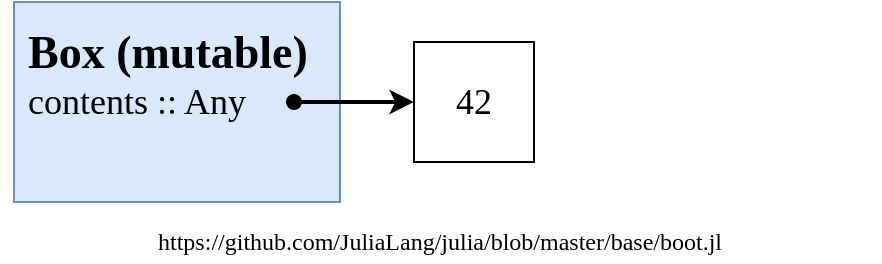 <mxfile version="12.6.5" type="device" pages="3"><diagram id="YmpV49lYTXznSyRhv6is" name="p1"><mxGraphModel dx="786" dy="509" grid="1" gridSize="10" guides="1" tooltips="1" connect="1" arrows="1" fold="1" page="1" pageScale="1" pageWidth="827" pageHeight="1169" math="0" shadow="0" extFonts="Nunito^https://fonts.googleapis.com/css?family=Nunito|Baloo^https://fonts.googleapis.com/css?family=Baloo|Fredoka One^https://fonts.googleapis.com/css?family=Fredoka+One|Fira Code^https://fonts.googleapis.com/css?family=Fira+Code"><root><mxCell id="0"/><mxCell id="1" parent="0"/><mxCell id="nWJKCtxIKOPiAnwTMP48-15" value="&lt;font&gt;&lt;b style=&quot;font-size: 23px&quot;&gt;&lt;font style=&quot;font-size: 23px&quot; face=&quot;Nunito&quot;&gt;Box (mutable)&lt;/font&gt;&lt;br&gt;&lt;/b&gt;&lt;font face=&quot;Nunito&quot; style=&quot;font-size: 18px&quot;&gt;contents :: Any&lt;/font&gt;&lt;/font&gt;" style="rounded=0;whiteSpace=wrap;html=1;align=left;verticalAlign=top;spacingLeft=5;spacingBottom=5;spacingRight=5;spacingTop=5;fillColor=#dae8fc;strokeColor=#6c8ebf;" parent="1" vertex="1"><mxGeometry x="37" y="40" width="163" height="100" as="geometry"/></mxCell><mxCell id="nWJKCtxIKOPiAnwTMP48-12" value="&lt;font style=&quot;font-size: 18px&quot; face=&quot;Nunito&quot;&gt;42&lt;/font&gt;" style="rounded=0;whiteSpace=wrap;html=1;" parent="1" vertex="1"><mxGeometry x="237" y="60" width="60" height="60" as="geometry"/></mxCell><mxCell id="nWJKCtxIKOPiAnwTMP48-14" value="" style="endArrow=classic;html=1;strokeColor=#000000;strokeWidth=2;startArrow=oval;startFill=1;entryX=0;entryY=0.5;entryDx=0;entryDy=0;" parent="1" target="nWJKCtxIKOPiAnwTMP48-12" edge="1"><mxGeometry width="50" height="50" relative="1" as="geometry"><mxPoint x="177" y="90" as="sourcePoint"/><mxPoint x="177" y="150" as="targetPoint"/></mxGeometry></mxCell><mxCell id="nWJKCtxIKOPiAnwTMP48-16" value="&lt;font face=&quot;Fira Code&quot;&gt;https://github.com/JuliaLang/julia/blob/master/base/boot.jl&lt;/font&gt;" style="text;html=1;strokeColor=none;fillColor=none;align=center;verticalAlign=middle;whiteSpace=wrap;rounded=0;" parent="1" vertex="1"><mxGeometry x="30" y="150" width="440" height="20" as="geometry"/></mxCell></root></mxGraphModel></diagram><diagram id="yLZtMkI2DEGZOsI-USnB" name="p2"><mxGraphModel dx="786" dy="509" grid="0" gridSize="10" guides="1" tooltips="1" connect="1" arrows="1" fold="1" page="1" pageScale="1" pageWidth="827" pageHeight="1169" math="0" shadow="0"><root><mxCell id="x26gAKynbUTGqsM4WzVq-0"/><mxCell id="x26gAKynbUTGqsM4WzVq-1" parent="x26gAKynbUTGqsM4WzVq-0"/><mxCell id="x26gAKynbUTGqsM4WzVq-5" value="" style="rounded=0;whiteSpace=wrap;html=1;align=left;verticalAlign=top;spacingLeft=5;spacingBottom=5;spacingRight=5;spacingTop=5;fillColor=#dae8fc;strokeColor=#6c8ebf;" parent="x26gAKynbUTGqsM4WzVq-1" vertex="1"><mxGeometry x="40" y="300" width="260" height="80" as="geometry"/></mxCell><mxCell id="x26gAKynbUTGqsM4WzVq-6" value="&lt;font&gt;&lt;font face=&quot;Nunito&quot; style=&quot;font-size: 18px&quot;&gt;contents :: Int64&lt;/font&gt;&lt;/font&gt;" style="rounded=0;whiteSpace=wrap;html=1;align=left;verticalAlign=middle;spacingLeft=5;spacingBottom=5;spacingRight=5;spacingTop=5;fillColor=#dae8fc;strokeColor=#6c8ebf;" parent="x26gAKynbUTGqsM4WzVq-1" vertex="1"><mxGeometry x="40" y="60" width="200" height="50" as="geometry"/></mxCell><mxCell id="x26gAKynbUTGqsM4WzVq-7" value="&lt;font style=&quot;font-size: 18px&quot; face=&quot;Nunito&quot;&gt;1&lt;/font&gt;" style="rounded=0;whiteSpace=wrap;html=1;" parent="x26gAKynbUTGqsM4WzVq-1" vertex="1"><mxGeometry x="268.5" y="55" width="60" height="60" as="geometry"/></mxCell><mxCell id="x26gAKynbUTGqsM4WzVq-8" value="&lt;font&gt;&lt;font face=&quot;Nunito&quot; style=&quot;font-size: 18px&quot;&gt;contents :: Float64&lt;/font&gt;&lt;/font&gt;" style="rounded=0;whiteSpace=wrap;html=1;align=left;verticalAlign=middle;spacingLeft=5;spacingBottom=5;spacingRight=5;spacingTop=5;fillColor=#dae8fc;strokeColor=#6c8ebf;" parent="x26gAKynbUTGqsM4WzVq-1" vertex="1"><mxGeometry x="40" y="123" width="200" height="50" as="geometry"/></mxCell><mxCell id="x26gAKynbUTGqsM4WzVq-9" value="&lt;font style=&quot;font-size: 18px&quot; face=&quot;Nunito&quot;&gt;2.0&lt;/font&gt;" style="rounded=0;whiteSpace=wrap;html=1;" parent="x26gAKynbUTGqsM4WzVq-1" vertex="1"><mxGeometry x="268.5" y="118" width="81.5" height="60" as="geometry"/></mxCell><mxCell id="x26gAKynbUTGqsM4WzVq-10" value="&lt;font face=&quot;Nunito&quot;&gt;&lt;font&gt;&lt;font style=&quot;font-size: 18px&quot;&gt;contents ::&amp;nbsp;&lt;/font&gt;&lt;/font&gt;&lt;span style=&quot;font-size: 18px&quot;&gt;Irrational{:π}&lt;/span&gt;&lt;/font&gt;" style="rounded=0;whiteSpace=wrap;html=1;align=left;verticalAlign=middle;spacingLeft=5;spacingBottom=5;spacingRight=5;spacingTop=5;fillColor=#dae8fc;strokeColor=#6c8ebf;" parent="x26gAKynbUTGqsM4WzVq-1" vertex="1"><mxGeometry x="40" y="186" width="200" height="50" as="geometry"/></mxCell><mxCell id="x26gAKynbUTGqsM4WzVq-11" value="&lt;span style=&quot;font-family: &amp;#34;nunito&amp;#34; ; font-size: 18px ; text-align: left&quot;&gt;π&lt;/span&gt;" style="rounded=0;whiteSpace=wrap;html=1;" parent="x26gAKynbUTGqsM4WzVq-1" vertex="1"><mxGeometry x="268.5" y="181" width="119" height="60" as="geometry"/></mxCell><mxCell id="x26gAKynbUTGqsM4WzVq-12" value="&lt;font style=&quot;font-size: 18px&quot; face=&quot;Nunito&quot;&gt;2.0&lt;/font&gt;" style="rounded=0;whiteSpace=wrap;html=1;" parent="x26gAKynbUTGqsM4WzVq-1" vertex="1"><mxGeometry x="130" y="310" width="80" height="60" as="geometry"/></mxCell><mxCell id="x26gAKynbUTGqsM4WzVq-13" value="&lt;font style=&quot;font-size: 18px&quot; face=&quot;Nunito&quot;&gt;1.0&lt;/font&gt;" style="rounded=0;whiteSpace=wrap;html=1;" parent="x26gAKynbUTGqsM4WzVq-1" vertex="1"><mxGeometry x="50" y="310" width="80" height="60" as="geometry"/></mxCell><mxCell id="x26gAKynbUTGqsM4WzVq-14" value="&lt;font style=&quot;font-size: 18px&quot; face=&quot;Nunito&quot;&gt;3.142&lt;/font&gt;" style="rounded=0;whiteSpace=wrap;html=1;" parent="x26gAKynbUTGqsM4WzVq-1" vertex="1"><mxGeometry x="210" y="310" width="80" height="60" as="geometry"/></mxCell><mxCell id="x26gAKynbUTGqsM4WzVq-15" value="&lt;font face=&quot;Fira Code&quot; style=&quot;font-size: 18px&quot;&gt;a = Real[]&lt;/font&gt;" style="text;html=1;strokeColor=none;fillColor=none;align=center;verticalAlign=middle;whiteSpace=wrap;rounded=0;" parent="x26gAKynbUTGqsM4WzVq-1" vertex="1"><mxGeometry x="38.5" y="30" width="193" height="20" as="geometry"/></mxCell><mxCell id="x26gAKynbUTGqsM4WzVq-16" value="&lt;font face=&quot;Fira Code&quot; style=&quot;font-size: 18px&quot;&gt;a = Float64[]&lt;/font&gt;" style="text;html=1;strokeColor=none;fillColor=none;align=center;verticalAlign=middle;whiteSpace=wrap;rounded=0;" parent="x26gAKynbUTGqsM4WzVq-1" vertex="1"><mxGeometry x="58.5" y="270" width="193" height="20" as="geometry"/></mxCell><mxCell id="x26gAKynbUTGqsM4WzVq-17" value="" style="endArrow=classic;html=1;strokeColor=#000000;strokeWidth=2;startArrow=oval;startFill=1;entryX=0;entryY=0.5;entryDx=0;entryDy=0;" parent="x26gAKynbUTGqsM4WzVq-1" target="x26gAKynbUTGqsM4WzVq-7" edge="1"><mxGeometry width="50" height="50" relative="1" as="geometry"><mxPoint x="187" y="84.5" as="sourcePoint"/><mxPoint x="247" y="84.5" as="targetPoint"/></mxGeometry></mxCell><mxCell id="x26gAKynbUTGqsM4WzVq-18" value="" style="endArrow=classic;html=1;strokeColor=#000000;strokeWidth=2;startArrow=oval;startFill=1;" parent="x26gAKynbUTGqsM4WzVq-1" edge="1"><mxGeometry width="50" height="50" relative="1" as="geometry"><mxPoint x="210" y="148" as="sourcePoint"/><mxPoint x="269" y="148" as="targetPoint"/></mxGeometry></mxCell><mxCell id="x26gAKynbUTGqsM4WzVq-19" value="" style="endArrow=classic;html=1;strokeColor=#000000;strokeWidth=2;startArrow=oval;startFill=1;" parent="x26gAKynbUTGqsM4WzVq-1" target="x26gAKynbUTGqsM4WzVq-11" edge="1"><mxGeometry width="50" height="50" relative="1" as="geometry"><mxPoint x="240" y="211.0" as="sourcePoint"/><mxPoint x="272.5" y="210.5" as="targetPoint"/></mxGeometry></mxCell></root></mxGraphModel></diagram><diagram id="mkglAKWsk7_qZHixFVPd" name="p3"><mxGraphModel dx="786" dy="509" grid="0" gridSize="10" guides="1" tooltips="1" connect="1" arrows="1" fold="1" page="1" pageScale="1" pageWidth="827" pageHeight="1169" math="0" shadow="0"><root><mxCell id="ARLz71vIZxJGBijqjGd4-0"/><mxCell id="ARLz71vIZxJGBijqjGd4-1" parent="ARLz71vIZxJGBijqjGd4-0"/><mxCell id="ARLz71vIZxJGBijqjGd4-2" value="&lt;span style=&quot;font-family: &amp;#34;nunito&amp;#34; ; font-size: 18px ; text-align: left&quot;&gt;π&lt;/span&gt;" style="rounded=0;whiteSpace=wrap;html=1;" parent="ARLz71vIZxJGBijqjGd4-1" vertex="1"><mxGeometry x="320" y="170" width="119" height="60" as="geometry"/></mxCell><mxCell id="ARLz71vIZxJGBijqjGd4-3" value="&lt;font style=&quot;font-size: 18px&quot; face=&quot;Nunito&quot;&gt;2.0&lt;/font&gt;" style="rounded=0;whiteSpace=wrap;html=1;" parent="ARLz71vIZxJGBijqjGd4-1" vertex="1"><mxGeometry x="300" y="130" width="80" height="60" as="geometry"/></mxCell><mxCell id="ARLz71vIZxJGBijqjGd4-4" value="" style="rounded=0;whiteSpace=wrap;html=1;align=left;verticalAlign=middle;spacingLeft=5;spacingBottom=5;spacingRight=5;spacingTop=5;fillColor=#d5e8d4;strokeColor=#82b366;" parent="ARLz71vIZxJGBijqjGd4-1" vertex="1"><mxGeometry x="30" y="20" width="221.5" height="130" as="geometry"/></mxCell><mxCell id="ARLz71vIZxJGBijqjGd4-5" value="&lt;font&gt;&lt;font face=&quot;Nunito&quot; style=&quot;font-size: 18px&quot;&gt;contents :: Any&lt;/font&gt;&lt;/font&gt;" style="rounded=0;whiteSpace=wrap;html=1;align=left;verticalAlign=middle;spacingLeft=5;spacingBottom=5;spacingRight=5;spacingTop=5;fillColor=#dae8fc;strokeColor=#6c8ebf;" parent="ARLz71vIZxJGBijqjGd4-1" vertex="1"><mxGeometry x="41.5" y="90" width="200" height="50" as="geometry"/></mxCell><mxCell id="ARLz71vIZxJGBijqjGd4-6" value="&lt;font style=&quot;font-size: 18px&quot; face=&quot;Nunito&quot;&gt;1&lt;/font&gt;" style="rounded=0;whiteSpace=wrap;html=1;" parent="ARLz71vIZxJGBijqjGd4-1" vertex="1"><mxGeometry x="270" y="85" width="60" height="60" as="geometry"/></mxCell><mxCell id="ARLz71vIZxJGBijqjGd4-7" value="&lt;font face=&quot;Fira Code&quot; style=&quot;font-size: 18px&quot;&gt;MyAmbiguousType&lt;/font&gt;" style="text;html=1;strokeColor=none;fillColor=none;align=center;verticalAlign=middle;whiteSpace=wrap;rounded=0;" parent="ARLz71vIZxJGBijqjGd4-1" vertex="1"><mxGeometry x="40" y="34" width="193" height="20" as="geometry"/></mxCell><mxCell id="ARLz71vIZxJGBijqjGd4-8" value="" style="endArrow=classic;html=1;strokeColor=#000000;strokeWidth=2;startArrow=oval;startFill=1;entryX=0;entryY=0.5;entryDx=0;entryDy=0;" parent="ARLz71vIZxJGBijqjGd4-1" target="ARLz71vIZxJGBijqjGd4-6" edge="1"><mxGeometry width="50" height="50" relative="1" as="geometry"><mxPoint x="188.5" y="114.5" as="sourcePoint"/><mxPoint x="248.5" y="114.5" as="targetPoint"/></mxGeometry></mxCell><mxCell id="ARLz71vIZxJGBijqjGd4-9" value="&lt;font face=&quot;Fira Code&quot; style=&quot;font-size: 18px&quot;&gt;a =&lt;/font&gt;" style="text;html=1;strokeColor=none;fillColor=none;align=left;verticalAlign=middle;whiteSpace=wrap;rounded=0;" parent="ARLz71vIZxJGBijqjGd4-1" vertex="1"><mxGeometry x="40" y="65" width="175" height="20" as="geometry"/></mxCell><mxCell id="ARLz71vIZxJGBijqjGd4-10" value="" style="rounded=0;whiteSpace=wrap;html=1;align=left;verticalAlign=middle;spacingLeft=5;spacingBottom=5;spacingRight=5;spacingTop=5;fillColor=#d5e8d4;strokeColor=#82b366;" parent="ARLz71vIZxJGBijqjGd4-1" vertex="1"><mxGeometry x="30" y="310" width="350" height="110" as="geometry"/></mxCell><mxCell id="ARLz71vIZxJGBijqjGd4-11" value="&lt;span style=&quot;font-family: &amp;quot;fira code&amp;quot; ; font-size: 18px&quot;&gt;EquivalentConcreteType{Int64}&lt;/span&gt;" style="text;html=1;strokeColor=none;fillColor=none;align=left;verticalAlign=middle;whiteSpace=wrap;rounded=0;spacingLeft=10;" parent="ARLz71vIZxJGBijqjGd4-1" vertex="1"><mxGeometry x="30" y="324" width="350" height="20" as="geometry"/></mxCell><mxCell id="ARLz71vIZxJGBijqjGd4-12" value="&lt;font face=&quot;Fira Code&quot; style=&quot;font-size: 18px&quot;&gt;a =&lt;/font&gt;" style="text;html=1;strokeColor=none;fillColor=none;align=left;verticalAlign=middle;whiteSpace=wrap;rounded=0;" parent="ARLz71vIZxJGBijqjGd4-1" vertex="1"><mxGeometry x="50" y="355" width="175" height="20" as="geometry"/></mxCell><mxCell id="ARLz71vIZxJGBijqjGd4-13" value="&lt;font style=&quot;font-size: 18px&quot; face=&quot;Nunito&quot;&gt;1&lt;/font&gt;" style="rounded=0;whiteSpace=wrap;html=1;" parent="ARLz71vIZxJGBijqjGd4-1" vertex="1"><mxGeometry x="90" y="345" width="60" height="60" as="geometry"/></mxCell><mxCell id="ARLz71vIZxJGBijqjGd4-14" value="" style="rounded=0;whiteSpace=wrap;html=1;align=left;verticalAlign=middle;spacingLeft=5;spacingBottom=5;spacingRight=5;spacingTop=5;fillColor=#d5e8d4;strokeColor=#82b366;" parent="ARLz71vIZxJGBijqjGd4-1" vertex="1"><mxGeometry x="30" y="440" width="350" height="110" as="geometry"/></mxCell><mxCell id="ARLz71vIZxJGBijqjGd4-15" value="&lt;span style=&quot;font-family: &amp;quot;fira code&amp;quot; ; font-size: 18px&quot;&gt;EquivalentConcreteType{Float64}&lt;/span&gt;" style="text;html=1;strokeColor=none;fillColor=none;align=left;verticalAlign=middle;whiteSpace=wrap;rounded=0;spacingLeft=10;" parent="ARLz71vIZxJGBijqjGd4-1" vertex="1"><mxGeometry x="30" y="454" width="350" height="20" as="geometry"/></mxCell><mxCell id="ARLz71vIZxJGBijqjGd4-16" value="&lt;font face=&quot;Fira Code&quot; style=&quot;font-size: 18px&quot;&gt;a =&lt;/font&gt;" style="text;html=1;strokeColor=none;fillColor=none;align=left;verticalAlign=middle;whiteSpace=wrap;rounded=0;" parent="ARLz71vIZxJGBijqjGd4-1" vertex="1"><mxGeometry x="50" y="485" width="175" height="20" as="geometry"/></mxCell><mxCell id="ARLz71vIZxJGBijqjGd4-17" value="&lt;font style=&quot;font-size: 18px&quot; face=&quot;Nunito&quot;&gt;2.0&lt;/font&gt;" style="rounded=0;whiteSpace=wrap;html=1;" parent="ARLz71vIZxJGBijqjGd4-1" vertex="1"><mxGeometry x="88.5" y="480" width="81.5" height="60" as="geometry"/></mxCell></root></mxGraphModel></diagram></mxfile>